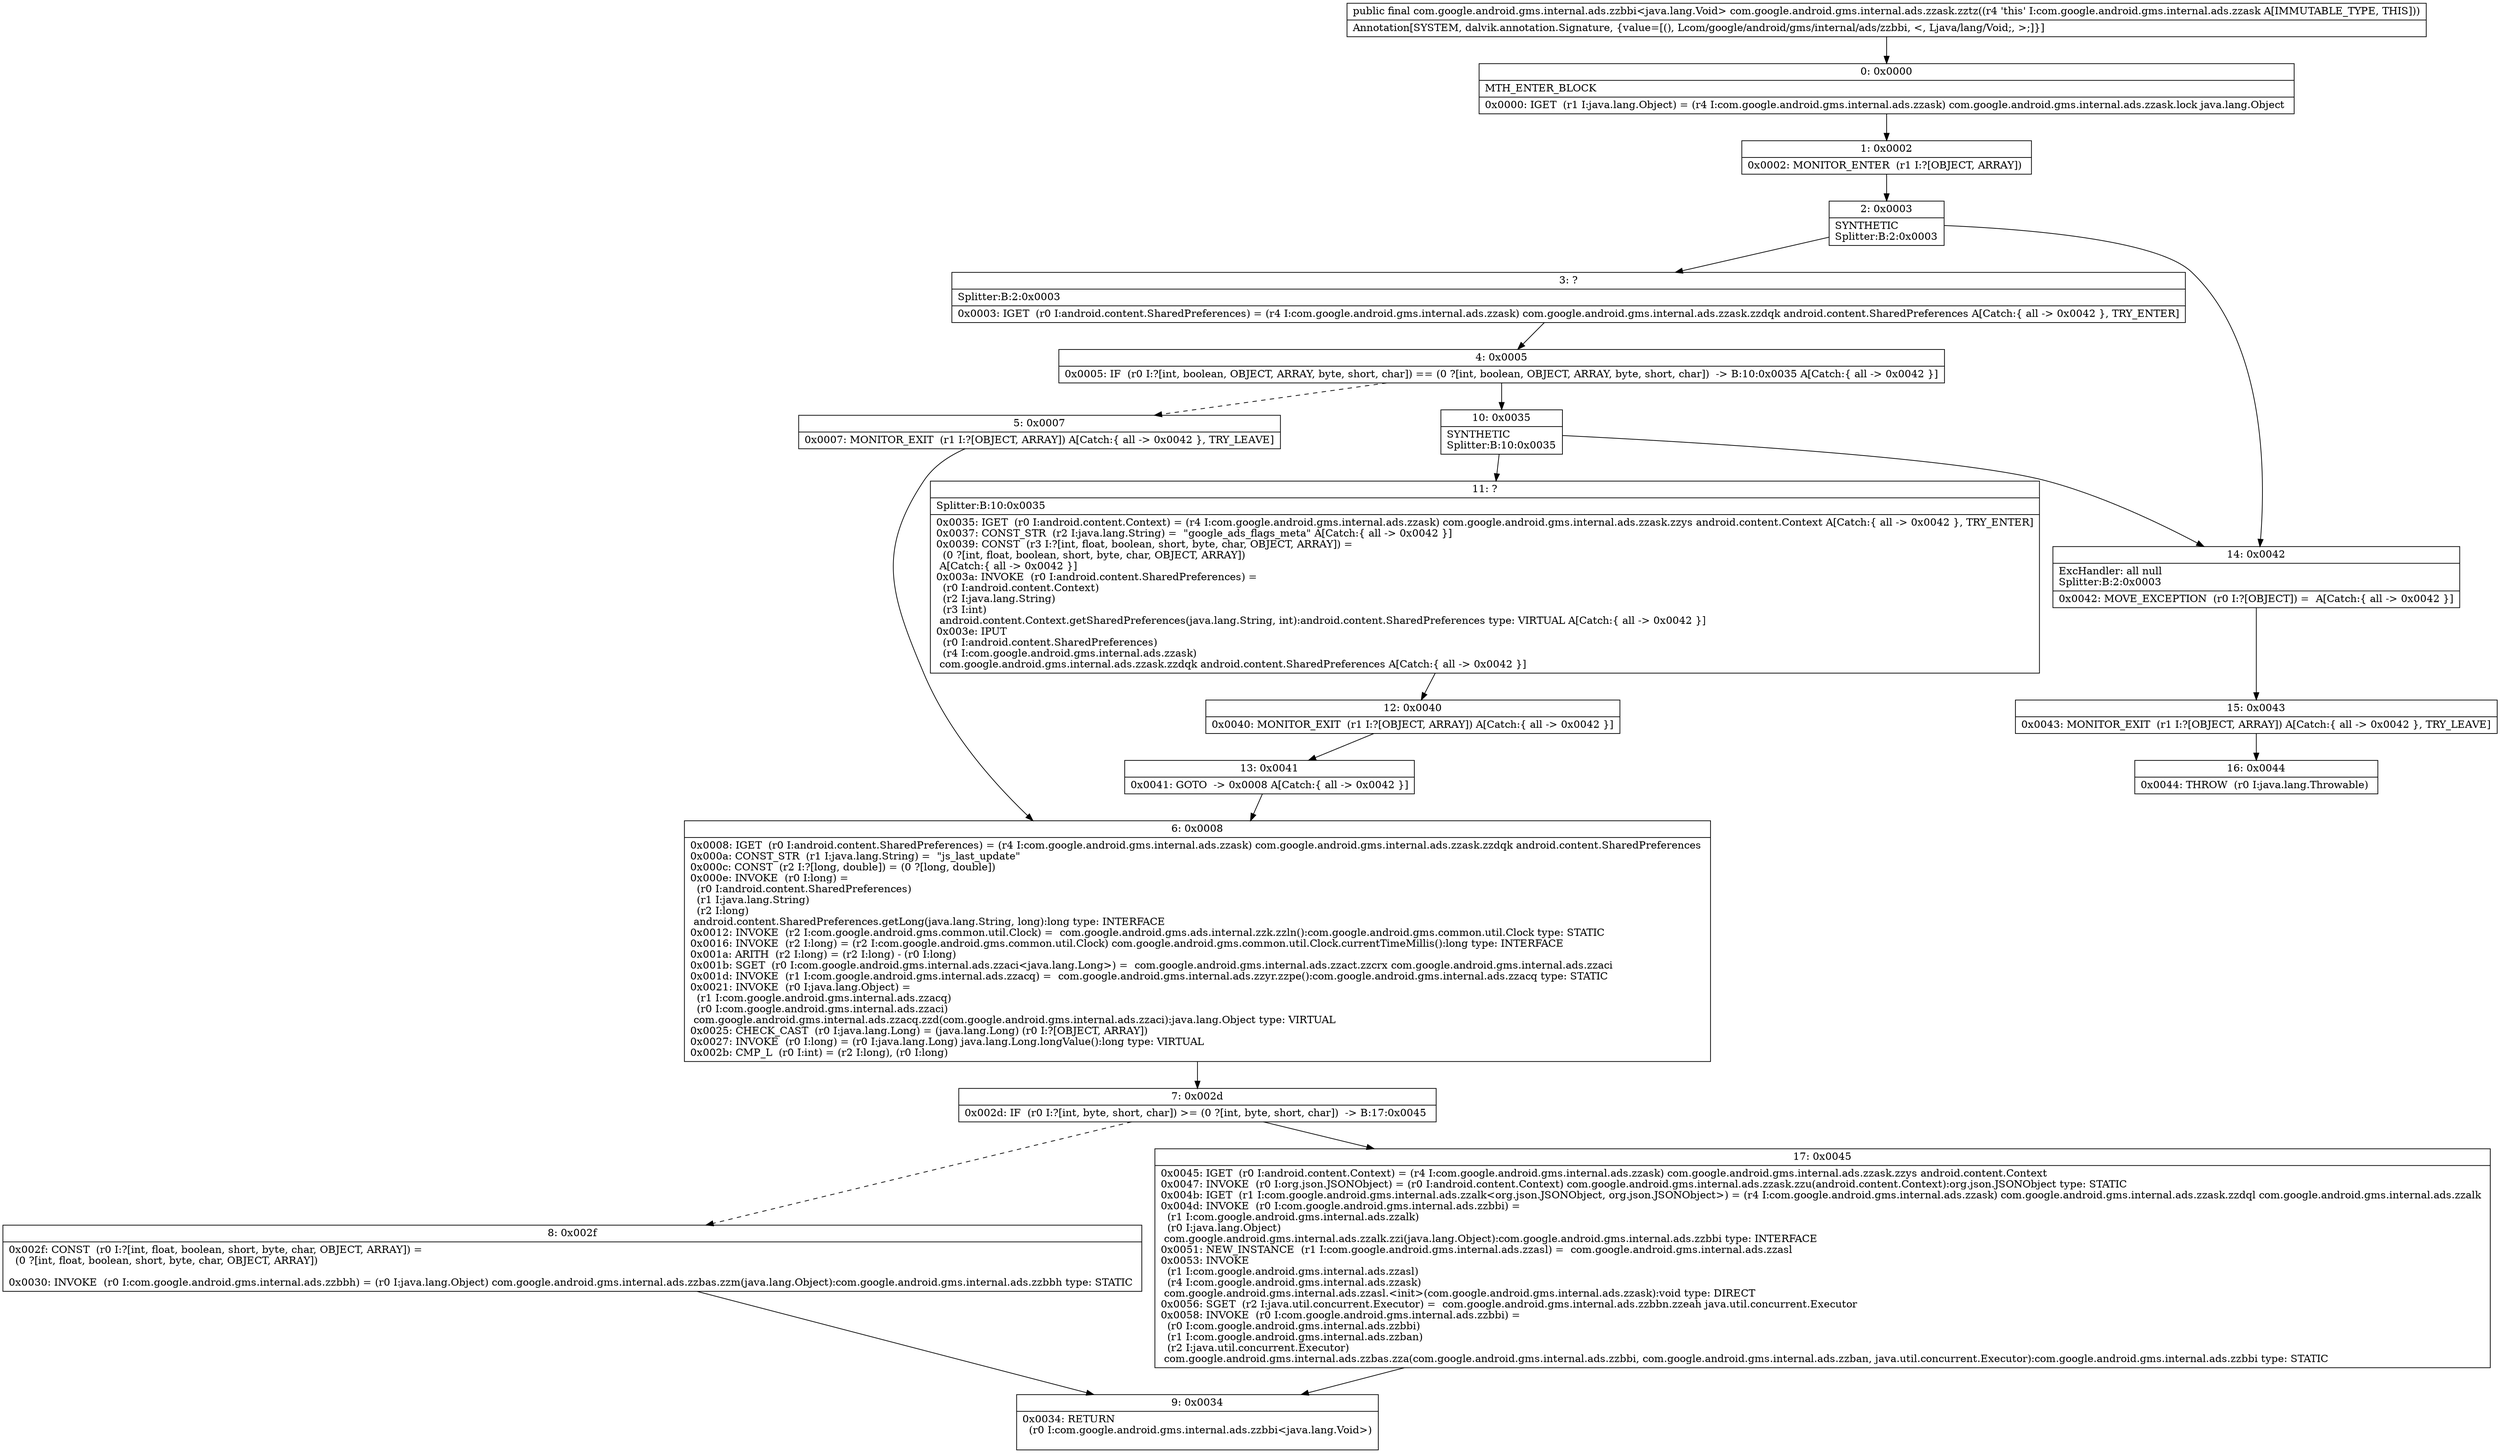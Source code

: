 digraph "CFG forcom.google.android.gms.internal.ads.zzask.zztz()Lcom\/google\/android\/gms\/internal\/ads\/zzbbi;" {
Node_0 [shape=record,label="{0\:\ 0x0000|MTH_ENTER_BLOCK\l|0x0000: IGET  (r1 I:java.lang.Object) = (r4 I:com.google.android.gms.internal.ads.zzask) com.google.android.gms.internal.ads.zzask.lock java.lang.Object \l}"];
Node_1 [shape=record,label="{1\:\ 0x0002|0x0002: MONITOR_ENTER  (r1 I:?[OBJECT, ARRAY]) \l}"];
Node_2 [shape=record,label="{2\:\ 0x0003|SYNTHETIC\lSplitter:B:2:0x0003\l}"];
Node_3 [shape=record,label="{3\:\ ?|Splitter:B:2:0x0003\l|0x0003: IGET  (r0 I:android.content.SharedPreferences) = (r4 I:com.google.android.gms.internal.ads.zzask) com.google.android.gms.internal.ads.zzask.zzdqk android.content.SharedPreferences A[Catch:\{ all \-\> 0x0042 \}, TRY_ENTER]\l}"];
Node_4 [shape=record,label="{4\:\ 0x0005|0x0005: IF  (r0 I:?[int, boolean, OBJECT, ARRAY, byte, short, char]) == (0 ?[int, boolean, OBJECT, ARRAY, byte, short, char])  \-\> B:10:0x0035 A[Catch:\{ all \-\> 0x0042 \}]\l}"];
Node_5 [shape=record,label="{5\:\ 0x0007|0x0007: MONITOR_EXIT  (r1 I:?[OBJECT, ARRAY]) A[Catch:\{ all \-\> 0x0042 \}, TRY_LEAVE]\l}"];
Node_6 [shape=record,label="{6\:\ 0x0008|0x0008: IGET  (r0 I:android.content.SharedPreferences) = (r4 I:com.google.android.gms.internal.ads.zzask) com.google.android.gms.internal.ads.zzask.zzdqk android.content.SharedPreferences \l0x000a: CONST_STR  (r1 I:java.lang.String) =  \"js_last_update\" \l0x000c: CONST  (r2 I:?[long, double]) = (0 ?[long, double]) \l0x000e: INVOKE  (r0 I:long) = \l  (r0 I:android.content.SharedPreferences)\l  (r1 I:java.lang.String)\l  (r2 I:long)\l android.content.SharedPreferences.getLong(java.lang.String, long):long type: INTERFACE \l0x0012: INVOKE  (r2 I:com.google.android.gms.common.util.Clock) =  com.google.android.gms.ads.internal.zzk.zzln():com.google.android.gms.common.util.Clock type: STATIC \l0x0016: INVOKE  (r2 I:long) = (r2 I:com.google.android.gms.common.util.Clock) com.google.android.gms.common.util.Clock.currentTimeMillis():long type: INTERFACE \l0x001a: ARITH  (r2 I:long) = (r2 I:long) \- (r0 I:long) \l0x001b: SGET  (r0 I:com.google.android.gms.internal.ads.zzaci\<java.lang.Long\>) =  com.google.android.gms.internal.ads.zzact.zzcrx com.google.android.gms.internal.ads.zzaci \l0x001d: INVOKE  (r1 I:com.google.android.gms.internal.ads.zzacq) =  com.google.android.gms.internal.ads.zzyr.zzpe():com.google.android.gms.internal.ads.zzacq type: STATIC \l0x0021: INVOKE  (r0 I:java.lang.Object) = \l  (r1 I:com.google.android.gms.internal.ads.zzacq)\l  (r0 I:com.google.android.gms.internal.ads.zzaci)\l com.google.android.gms.internal.ads.zzacq.zzd(com.google.android.gms.internal.ads.zzaci):java.lang.Object type: VIRTUAL \l0x0025: CHECK_CAST  (r0 I:java.lang.Long) = (java.lang.Long) (r0 I:?[OBJECT, ARRAY]) \l0x0027: INVOKE  (r0 I:long) = (r0 I:java.lang.Long) java.lang.Long.longValue():long type: VIRTUAL \l0x002b: CMP_L  (r0 I:int) = (r2 I:long), (r0 I:long) \l}"];
Node_7 [shape=record,label="{7\:\ 0x002d|0x002d: IF  (r0 I:?[int, byte, short, char]) \>= (0 ?[int, byte, short, char])  \-\> B:17:0x0045 \l}"];
Node_8 [shape=record,label="{8\:\ 0x002f|0x002f: CONST  (r0 I:?[int, float, boolean, short, byte, char, OBJECT, ARRAY]) = \l  (0 ?[int, float, boolean, short, byte, char, OBJECT, ARRAY])\l \l0x0030: INVOKE  (r0 I:com.google.android.gms.internal.ads.zzbbh) = (r0 I:java.lang.Object) com.google.android.gms.internal.ads.zzbas.zzm(java.lang.Object):com.google.android.gms.internal.ads.zzbbh type: STATIC \l}"];
Node_9 [shape=record,label="{9\:\ 0x0034|0x0034: RETURN  \l  (r0 I:com.google.android.gms.internal.ads.zzbbi\<java.lang.Void\>)\l \l}"];
Node_10 [shape=record,label="{10\:\ 0x0035|SYNTHETIC\lSplitter:B:10:0x0035\l}"];
Node_11 [shape=record,label="{11\:\ ?|Splitter:B:10:0x0035\l|0x0035: IGET  (r0 I:android.content.Context) = (r4 I:com.google.android.gms.internal.ads.zzask) com.google.android.gms.internal.ads.zzask.zzys android.content.Context A[Catch:\{ all \-\> 0x0042 \}, TRY_ENTER]\l0x0037: CONST_STR  (r2 I:java.lang.String) =  \"google_ads_flags_meta\" A[Catch:\{ all \-\> 0x0042 \}]\l0x0039: CONST  (r3 I:?[int, float, boolean, short, byte, char, OBJECT, ARRAY]) = \l  (0 ?[int, float, boolean, short, byte, char, OBJECT, ARRAY])\l A[Catch:\{ all \-\> 0x0042 \}]\l0x003a: INVOKE  (r0 I:android.content.SharedPreferences) = \l  (r0 I:android.content.Context)\l  (r2 I:java.lang.String)\l  (r3 I:int)\l android.content.Context.getSharedPreferences(java.lang.String, int):android.content.SharedPreferences type: VIRTUAL A[Catch:\{ all \-\> 0x0042 \}]\l0x003e: IPUT  \l  (r0 I:android.content.SharedPreferences)\l  (r4 I:com.google.android.gms.internal.ads.zzask)\l com.google.android.gms.internal.ads.zzask.zzdqk android.content.SharedPreferences A[Catch:\{ all \-\> 0x0042 \}]\l}"];
Node_12 [shape=record,label="{12\:\ 0x0040|0x0040: MONITOR_EXIT  (r1 I:?[OBJECT, ARRAY]) A[Catch:\{ all \-\> 0x0042 \}]\l}"];
Node_13 [shape=record,label="{13\:\ 0x0041|0x0041: GOTO  \-\> 0x0008 A[Catch:\{ all \-\> 0x0042 \}]\l}"];
Node_14 [shape=record,label="{14\:\ 0x0042|ExcHandler: all null\lSplitter:B:2:0x0003\l|0x0042: MOVE_EXCEPTION  (r0 I:?[OBJECT]) =  A[Catch:\{ all \-\> 0x0042 \}]\l}"];
Node_15 [shape=record,label="{15\:\ 0x0043|0x0043: MONITOR_EXIT  (r1 I:?[OBJECT, ARRAY]) A[Catch:\{ all \-\> 0x0042 \}, TRY_LEAVE]\l}"];
Node_16 [shape=record,label="{16\:\ 0x0044|0x0044: THROW  (r0 I:java.lang.Throwable) \l}"];
Node_17 [shape=record,label="{17\:\ 0x0045|0x0045: IGET  (r0 I:android.content.Context) = (r4 I:com.google.android.gms.internal.ads.zzask) com.google.android.gms.internal.ads.zzask.zzys android.content.Context \l0x0047: INVOKE  (r0 I:org.json.JSONObject) = (r0 I:android.content.Context) com.google.android.gms.internal.ads.zzask.zzu(android.content.Context):org.json.JSONObject type: STATIC \l0x004b: IGET  (r1 I:com.google.android.gms.internal.ads.zzalk\<org.json.JSONObject, org.json.JSONObject\>) = (r4 I:com.google.android.gms.internal.ads.zzask) com.google.android.gms.internal.ads.zzask.zzdql com.google.android.gms.internal.ads.zzalk \l0x004d: INVOKE  (r0 I:com.google.android.gms.internal.ads.zzbbi) = \l  (r1 I:com.google.android.gms.internal.ads.zzalk)\l  (r0 I:java.lang.Object)\l com.google.android.gms.internal.ads.zzalk.zzi(java.lang.Object):com.google.android.gms.internal.ads.zzbbi type: INTERFACE \l0x0051: NEW_INSTANCE  (r1 I:com.google.android.gms.internal.ads.zzasl) =  com.google.android.gms.internal.ads.zzasl \l0x0053: INVOKE  \l  (r1 I:com.google.android.gms.internal.ads.zzasl)\l  (r4 I:com.google.android.gms.internal.ads.zzask)\l com.google.android.gms.internal.ads.zzasl.\<init\>(com.google.android.gms.internal.ads.zzask):void type: DIRECT \l0x0056: SGET  (r2 I:java.util.concurrent.Executor) =  com.google.android.gms.internal.ads.zzbbn.zzeah java.util.concurrent.Executor \l0x0058: INVOKE  (r0 I:com.google.android.gms.internal.ads.zzbbi) = \l  (r0 I:com.google.android.gms.internal.ads.zzbbi)\l  (r1 I:com.google.android.gms.internal.ads.zzban)\l  (r2 I:java.util.concurrent.Executor)\l com.google.android.gms.internal.ads.zzbas.zza(com.google.android.gms.internal.ads.zzbbi, com.google.android.gms.internal.ads.zzban, java.util.concurrent.Executor):com.google.android.gms.internal.ads.zzbbi type: STATIC \l}"];
MethodNode[shape=record,label="{public final com.google.android.gms.internal.ads.zzbbi\<java.lang.Void\> com.google.android.gms.internal.ads.zzask.zztz((r4 'this' I:com.google.android.gms.internal.ads.zzask A[IMMUTABLE_TYPE, THIS]))  | Annotation[SYSTEM, dalvik.annotation.Signature, \{value=[(), Lcom\/google\/android\/gms\/internal\/ads\/zzbbi, \<, Ljava\/lang\/Void;, \>;]\}]\l}"];
MethodNode -> Node_0;
Node_0 -> Node_1;
Node_1 -> Node_2;
Node_2 -> Node_3;
Node_2 -> Node_14;
Node_3 -> Node_4;
Node_4 -> Node_5[style=dashed];
Node_4 -> Node_10;
Node_5 -> Node_6;
Node_6 -> Node_7;
Node_7 -> Node_8[style=dashed];
Node_7 -> Node_17;
Node_8 -> Node_9;
Node_10 -> Node_11;
Node_10 -> Node_14;
Node_11 -> Node_12;
Node_12 -> Node_13;
Node_13 -> Node_6;
Node_14 -> Node_15;
Node_15 -> Node_16;
Node_17 -> Node_9;
}

